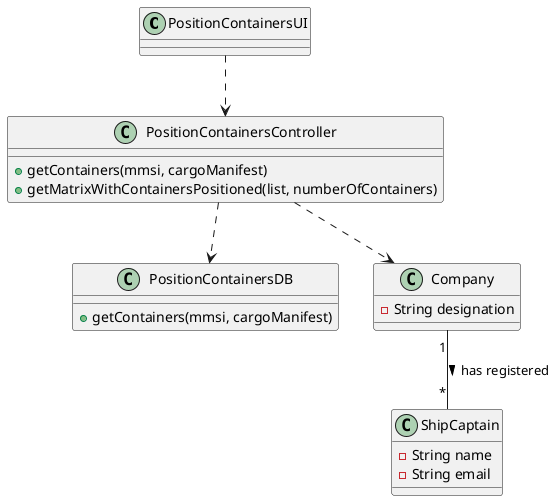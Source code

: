 @startuml

class PositionContainersUI {
  
}

class PositionContainersController {
  +getContainers(mmsi, cargoManifest)
  +getMatrixWithContainersPositioned(list, numberOfContainers)
}

class ShipCaptain {
  -String name
  -String email
}

class PositionContainersDB {
  +getContainers(mmsi, cargoManifest)
} 

class Company {
  -String designation
} 

PositionContainersUI ..> PositionContainersController
PositionContainersController ..> Company
PositionContainersController ..> PositionContainersDB
Company "1" -- "*" ShipCaptain : has registered >

@enduml